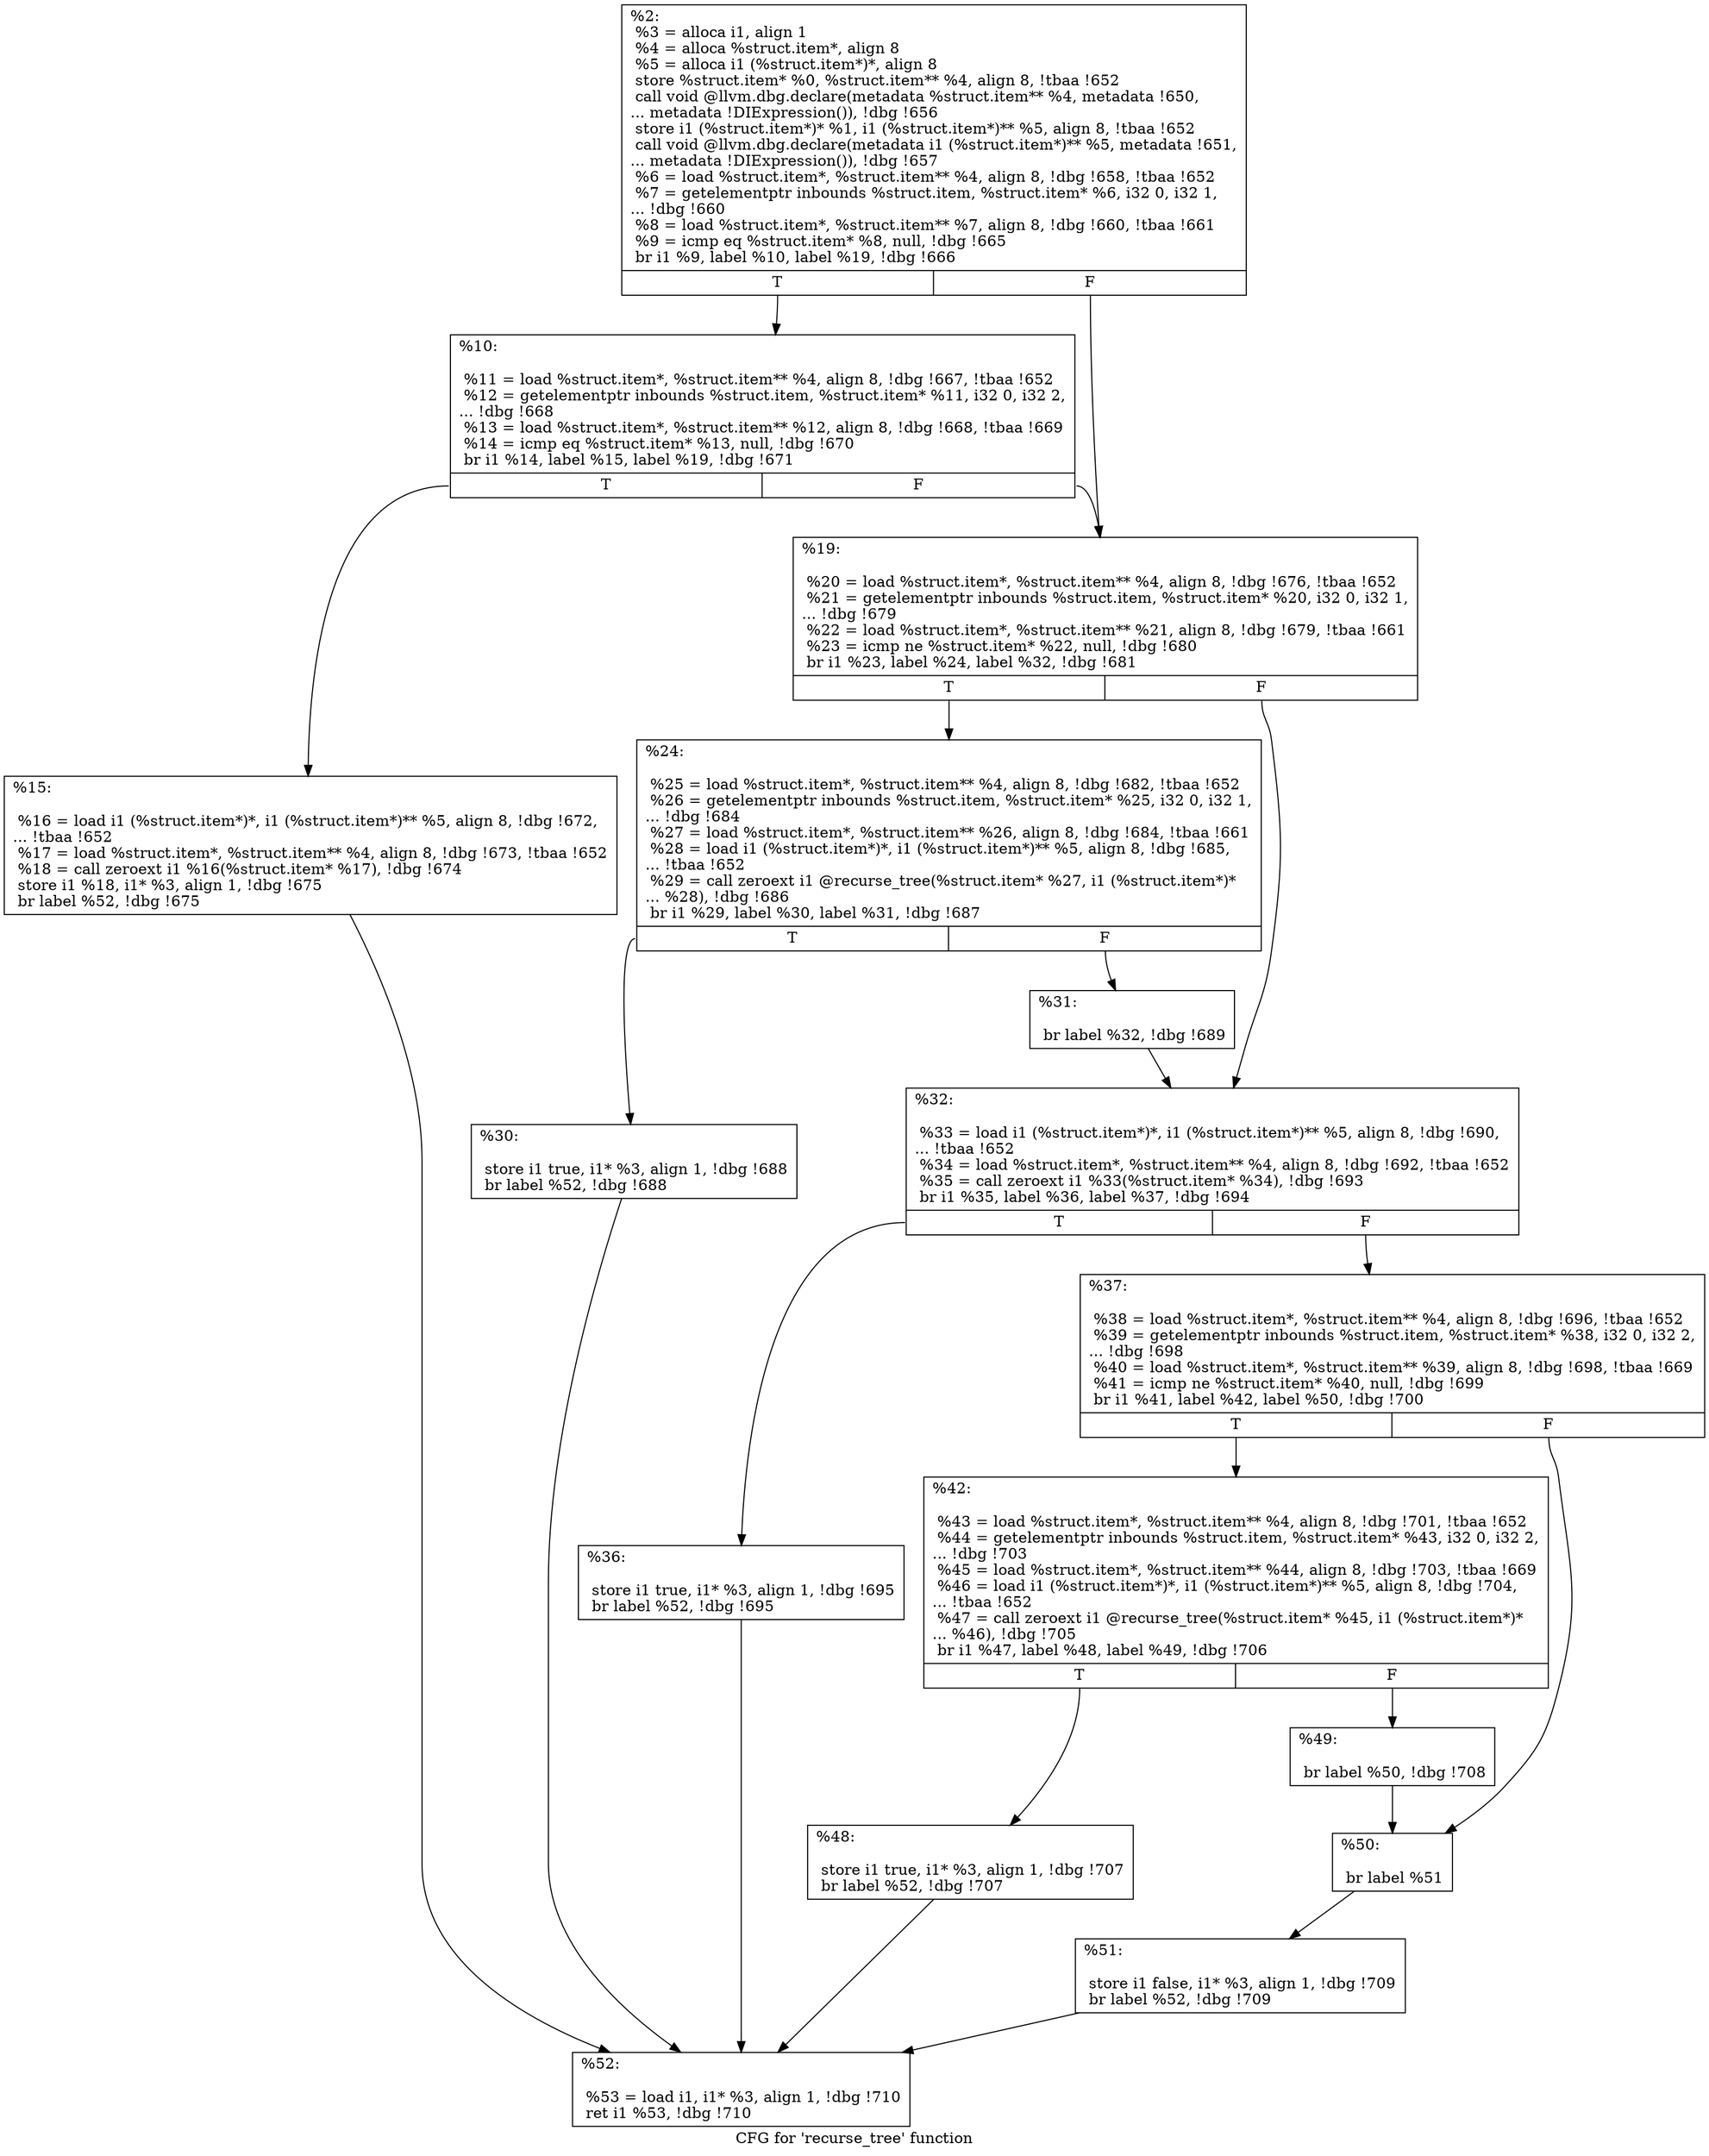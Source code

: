 digraph "CFG for 'recurse_tree' function" {
	label="CFG for 'recurse_tree' function";

	Node0x1bc2180 [shape=record,label="{%2:\l  %3 = alloca i1, align 1\l  %4 = alloca %struct.item*, align 8\l  %5 = alloca i1 (%struct.item*)*, align 8\l  store %struct.item* %0, %struct.item** %4, align 8, !tbaa !652\l  call void @llvm.dbg.declare(metadata %struct.item** %4, metadata !650,\l... metadata !DIExpression()), !dbg !656\l  store i1 (%struct.item*)* %1, i1 (%struct.item*)** %5, align 8, !tbaa !652\l  call void @llvm.dbg.declare(metadata i1 (%struct.item*)** %5, metadata !651,\l... metadata !DIExpression()), !dbg !657\l  %6 = load %struct.item*, %struct.item** %4, align 8, !dbg !658, !tbaa !652\l  %7 = getelementptr inbounds %struct.item, %struct.item* %6, i32 0, i32 1,\l... !dbg !660\l  %8 = load %struct.item*, %struct.item** %7, align 8, !dbg !660, !tbaa !661\l  %9 = icmp eq %struct.item* %8, null, !dbg !665\l  br i1 %9, label %10, label %19, !dbg !666\l|{<s0>T|<s1>F}}"];
	Node0x1bc2180:s0 -> Node0x1bb3b00;
	Node0x1bc2180:s1 -> Node0x1bb3ba0;
	Node0x1bb3b00 [shape=record,label="{%10:\l\l  %11 = load %struct.item*, %struct.item** %4, align 8, !dbg !667, !tbaa !652\l  %12 = getelementptr inbounds %struct.item, %struct.item* %11, i32 0, i32 2,\l... !dbg !668\l  %13 = load %struct.item*, %struct.item** %12, align 8, !dbg !668, !tbaa !669\l  %14 = icmp eq %struct.item* %13, null, !dbg !670\l  br i1 %14, label %15, label %19, !dbg !671\l|{<s0>T|<s1>F}}"];
	Node0x1bb3b00:s0 -> Node0x1bb3b50;
	Node0x1bb3b00:s1 -> Node0x1bb3ba0;
	Node0x1bb3b50 [shape=record,label="{%15:\l\l  %16 = load i1 (%struct.item*)*, i1 (%struct.item*)** %5, align 8, !dbg !672,\l... !tbaa !652\l  %17 = load %struct.item*, %struct.item** %4, align 8, !dbg !673, !tbaa !652\l  %18 = call zeroext i1 %16(%struct.item* %17), !dbg !674\l  store i1 %18, i1* %3, align 1, !dbg !675\l  br label %52, !dbg !675\l}"];
	Node0x1bb3b50 -> Node0x1bb3f60;
	Node0x1bb3ba0 [shape=record,label="{%19:\l\l  %20 = load %struct.item*, %struct.item** %4, align 8, !dbg !676, !tbaa !652\l  %21 = getelementptr inbounds %struct.item, %struct.item* %20, i32 0, i32 1,\l... !dbg !679\l  %22 = load %struct.item*, %struct.item** %21, align 8, !dbg !679, !tbaa !661\l  %23 = icmp ne %struct.item* %22, null, !dbg !680\l  br i1 %23, label %24, label %32, !dbg !681\l|{<s0>T|<s1>F}}"];
	Node0x1bb3ba0:s0 -> Node0x1bb3bf0;
	Node0x1bb3ba0:s1 -> Node0x1bb3ce0;
	Node0x1bb3bf0 [shape=record,label="{%24:\l\l  %25 = load %struct.item*, %struct.item** %4, align 8, !dbg !682, !tbaa !652\l  %26 = getelementptr inbounds %struct.item, %struct.item* %25, i32 0, i32 1,\l... !dbg !684\l  %27 = load %struct.item*, %struct.item** %26, align 8, !dbg !684, !tbaa !661\l  %28 = load i1 (%struct.item*)*, i1 (%struct.item*)** %5, align 8, !dbg !685,\l... !tbaa !652\l  %29 = call zeroext i1 @recurse_tree(%struct.item* %27, i1 (%struct.item*)*\l... %28), !dbg !686\l  br i1 %29, label %30, label %31, !dbg !687\l|{<s0>T|<s1>F}}"];
	Node0x1bb3bf0:s0 -> Node0x1bb3c40;
	Node0x1bb3bf0:s1 -> Node0x1bb3c90;
	Node0x1bb3c40 [shape=record,label="{%30:\l\l  store i1 true, i1* %3, align 1, !dbg !688\l  br label %52, !dbg !688\l}"];
	Node0x1bb3c40 -> Node0x1bb3f60;
	Node0x1bb3c90 [shape=record,label="{%31:\l\l  br label %32, !dbg !689\l}"];
	Node0x1bb3c90 -> Node0x1bb3ce0;
	Node0x1bb3ce0 [shape=record,label="{%32:\l\l  %33 = load i1 (%struct.item*)*, i1 (%struct.item*)** %5, align 8, !dbg !690,\l... !tbaa !652\l  %34 = load %struct.item*, %struct.item** %4, align 8, !dbg !692, !tbaa !652\l  %35 = call zeroext i1 %33(%struct.item* %34), !dbg !693\l  br i1 %35, label %36, label %37, !dbg !694\l|{<s0>T|<s1>F}}"];
	Node0x1bb3ce0:s0 -> Node0x1bb3d30;
	Node0x1bb3ce0:s1 -> Node0x1bb3d80;
	Node0x1bb3d30 [shape=record,label="{%36:\l\l  store i1 true, i1* %3, align 1, !dbg !695\l  br label %52, !dbg !695\l}"];
	Node0x1bb3d30 -> Node0x1bb3f60;
	Node0x1bb3d80 [shape=record,label="{%37:\l\l  %38 = load %struct.item*, %struct.item** %4, align 8, !dbg !696, !tbaa !652\l  %39 = getelementptr inbounds %struct.item, %struct.item* %38, i32 0, i32 2,\l... !dbg !698\l  %40 = load %struct.item*, %struct.item** %39, align 8, !dbg !698, !tbaa !669\l  %41 = icmp ne %struct.item* %40, null, !dbg !699\l  br i1 %41, label %42, label %50, !dbg !700\l|{<s0>T|<s1>F}}"];
	Node0x1bb3d80:s0 -> Node0x1bb3dd0;
	Node0x1bb3d80:s1 -> Node0x1bb3ec0;
	Node0x1bb3dd0 [shape=record,label="{%42:\l\l  %43 = load %struct.item*, %struct.item** %4, align 8, !dbg !701, !tbaa !652\l  %44 = getelementptr inbounds %struct.item, %struct.item* %43, i32 0, i32 2,\l... !dbg !703\l  %45 = load %struct.item*, %struct.item** %44, align 8, !dbg !703, !tbaa !669\l  %46 = load i1 (%struct.item*)*, i1 (%struct.item*)** %5, align 8, !dbg !704,\l... !tbaa !652\l  %47 = call zeroext i1 @recurse_tree(%struct.item* %45, i1 (%struct.item*)*\l... %46), !dbg !705\l  br i1 %47, label %48, label %49, !dbg !706\l|{<s0>T|<s1>F}}"];
	Node0x1bb3dd0:s0 -> Node0x1bb3e20;
	Node0x1bb3dd0:s1 -> Node0x1bb3e70;
	Node0x1bb3e20 [shape=record,label="{%48:\l\l  store i1 true, i1* %3, align 1, !dbg !707\l  br label %52, !dbg !707\l}"];
	Node0x1bb3e20 -> Node0x1bb3f60;
	Node0x1bb3e70 [shape=record,label="{%49:\l\l  br label %50, !dbg !708\l}"];
	Node0x1bb3e70 -> Node0x1bb3ec0;
	Node0x1bb3ec0 [shape=record,label="{%50:\l\l  br label %51\l}"];
	Node0x1bb3ec0 -> Node0x1bb3f10;
	Node0x1bb3f10 [shape=record,label="{%51:\l\l  store i1 false, i1* %3, align 1, !dbg !709\l  br label %52, !dbg !709\l}"];
	Node0x1bb3f10 -> Node0x1bb3f60;
	Node0x1bb3f60 [shape=record,label="{%52:\l\l  %53 = load i1, i1* %3, align 1, !dbg !710\l  ret i1 %53, !dbg !710\l}"];
}

